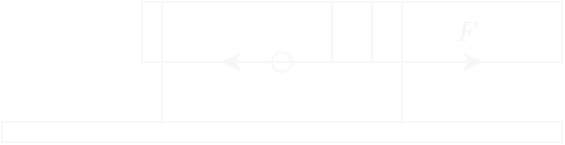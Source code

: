 <mxfile version="24.1.0" type="device">
  <diagram name="Page-1" id="fS3xsWflCn9IaGaxSnpG">
    <mxGraphModel dx="700" dy="435" grid="1" gridSize="10" guides="1" tooltips="1" connect="1" arrows="1" fold="1" page="1" pageScale="1" pageWidth="850" pageHeight="1100" math="1" shadow="0">
      <root>
        <mxCell id="0" />
        <mxCell id="1" parent="0" />
        <mxCell id="eO5nGZcq3pVy4llHfn7S-5" value="" style="rounded=0;whiteSpace=wrap;html=1;strokeColor=#F7F7F7;" vertex="1" parent="1">
          <mxGeometry x="360" y="340" width="120" height="60" as="geometry" />
        </mxCell>
        <mxCell id="eO5nGZcq3pVy4llHfn7S-9" value="" style="ellipse;whiteSpace=wrap;html=1;aspect=fixed;fillStyle=solid;strokeColor=#F7F7F7;" vertex="1" parent="1">
          <mxGeometry x="415" y="365" width="10" height="10" as="geometry" />
        </mxCell>
        <mxCell id="eO5nGZcq3pVy4llHfn7S-10" value="" style="endArrow=classic;html=1;rounded=0;exitX=1;exitY=0.5;exitDx=0;exitDy=0;strokeColor=#F7F7F7;" edge="1" parent="1" source="eO5nGZcq3pVy4llHfn7S-9">
          <mxGeometry width="50" height="50" relative="1" as="geometry">
            <mxPoint x="440" y="460" as="sourcePoint" />
            <mxPoint x="520" y="370" as="targetPoint" />
          </mxGeometry>
        </mxCell>
        <mxCell id="eO5nGZcq3pVy4llHfn7S-11" value="" style="endArrow=classic;html=1;rounded=0;exitX=0;exitY=0.5;exitDx=0;exitDy=0;strokeColor=#F7F7F7;" edge="1" parent="1" source="eO5nGZcq3pVy4llHfn7S-9">
          <mxGeometry width="50" height="50" relative="1" as="geometry">
            <mxPoint x="435" y="380" as="sourcePoint" />
            <mxPoint x="390" y="370" as="targetPoint" />
          </mxGeometry>
        </mxCell>
        <mxCell id="eO5nGZcq3pVy4llHfn7S-12" value="" style="rounded=0;whiteSpace=wrap;html=1;fillStyle=hatch;strokeColor=#F7F7F7;" vertex="1" parent="1">
          <mxGeometry x="280" y="400" width="280" height="10" as="geometry" />
        </mxCell>
        <mxCell id="eO5nGZcq3pVy4llHfn7S-14" value="&lt;font color=&quot;#ffffff&quot;&gt;$$-\mu \dot{x}$$&lt;/font&gt;" style="text;html=1;align=center;verticalAlign=middle;whiteSpace=wrap;rounded=0;strokeColor=#F7F7F7;" vertex="1" parent="1">
          <mxGeometry x="350" y="340" width="95" height="30" as="geometry" />
        </mxCell>
        <mxCell id="eO5nGZcq3pVy4llHfn7S-15" value="&lt;font color=&quot;#f5f5f5&quot;&gt;$$F$$&lt;/font&gt;" style="text;html=1;align=center;verticalAlign=middle;whiteSpace=wrap;rounded=0;strokeColor=#F7F7F7;" vertex="1" parent="1">
          <mxGeometry x="465" y="340" width="95" height="30" as="geometry" />
        </mxCell>
      </root>
    </mxGraphModel>
  </diagram>
</mxfile>
